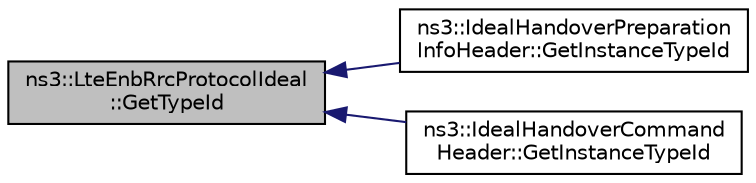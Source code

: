 digraph "ns3::LteEnbRrcProtocolIdeal::GetTypeId"
{
  edge [fontname="Helvetica",fontsize="10",labelfontname="Helvetica",labelfontsize="10"];
  node [fontname="Helvetica",fontsize="10",shape=record];
  rankdir="LR";
  Node1 [label="ns3::LteEnbRrcProtocolIdeal\l::GetTypeId",height=0.2,width=0.4,color="black", fillcolor="grey75", style="filled", fontcolor="black"];
  Node1 -> Node2 [dir="back",color="midnightblue",fontsize="10",style="solid"];
  Node2 [label="ns3::IdealHandoverPreparation\lInfoHeader::GetInstanceTypeId",height=0.2,width=0.4,color="black", fillcolor="white", style="filled",URL="$db/d93/classns3_1_1IdealHandoverPreparationInfoHeader.html#afac08e0f52931243abeb6893973fbfc8"];
  Node1 -> Node3 [dir="back",color="midnightblue",fontsize="10",style="solid"];
  Node3 [label="ns3::IdealHandoverCommand\lHeader::GetInstanceTypeId",height=0.2,width=0.4,color="black", fillcolor="white", style="filled",URL="$de/d51/classns3_1_1IdealHandoverCommandHeader.html#a4da50ed2715adfe5ec9491061b9a0877"];
}

